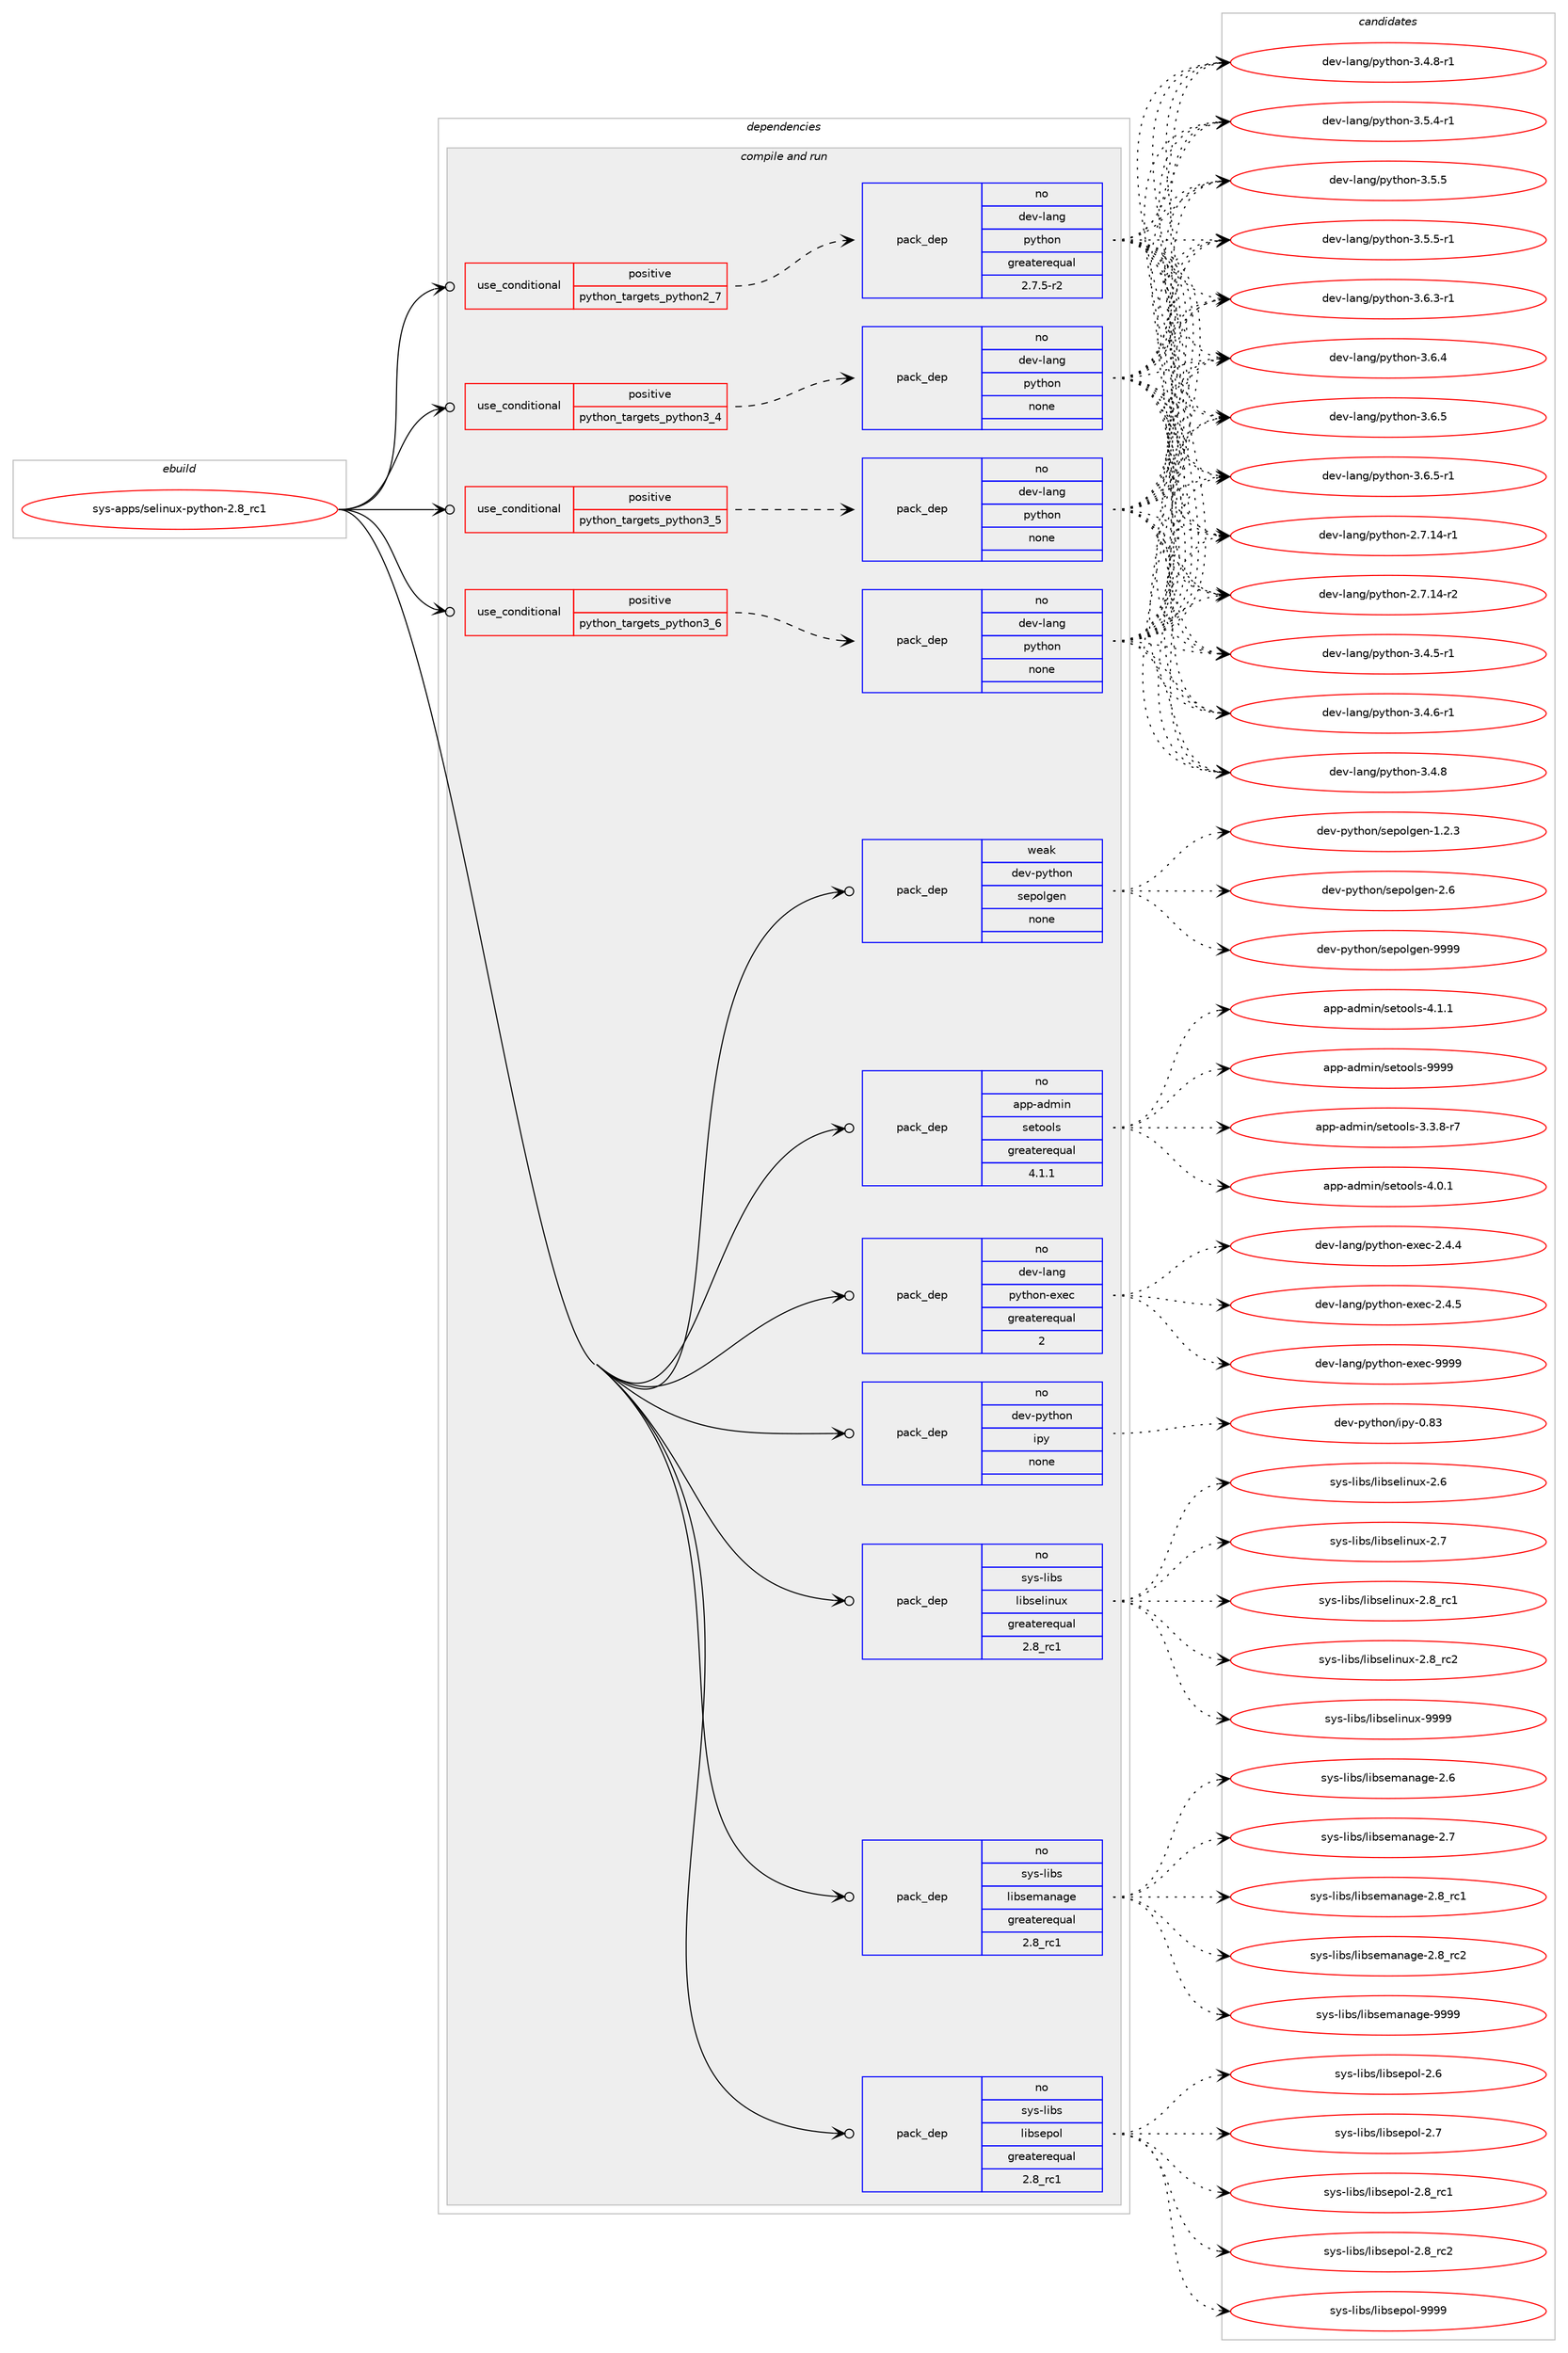 digraph prolog {

# *************
# Graph options
# *************

newrank=true;
concentrate=true;
compound=true;
graph [rankdir=LR,fontname=Helvetica,fontsize=10,ranksep=1.5];#, ranksep=2.5, nodesep=0.2];
edge  [arrowhead=vee];
node  [fontname=Helvetica,fontsize=10];

# **********
# The ebuild
# **********

subgraph cluster_leftcol {
color=gray;
rank=same;
label=<<i>ebuild</i>>;
id [label="sys-apps/selinux-python-2.8_rc1", color=red, width=4, href="../sys-apps/selinux-python-2.8_rc1.svg"];
}

# ****************
# The dependencies
# ****************

subgraph cluster_midcol {
color=gray;
label=<<i>dependencies</i>>;
subgraph cluster_compile {
fillcolor="#eeeeee";
style=filled;
label=<<i>compile</i>>;
}
subgraph cluster_compileandrun {
fillcolor="#eeeeee";
style=filled;
label=<<i>compile and run</i>>;
subgraph cond428 {
dependency6670 [label=<<TABLE BORDER="0" CELLBORDER="1" CELLSPACING="0" CELLPADDING="4"><TR><TD ROWSPAN="3" CELLPADDING="10">use_conditional</TD></TR><TR><TD>positive</TD></TR><TR><TD>python_targets_python2_7</TD></TR></TABLE>>, shape=none, color=red];
subgraph pack6221 {
dependency6671 [label=<<TABLE BORDER="0" CELLBORDER="1" CELLSPACING="0" CELLPADDING="4" WIDTH="220"><TR><TD ROWSPAN="6" CELLPADDING="30">pack_dep</TD></TR><TR><TD WIDTH="110">no</TD></TR><TR><TD>dev-lang</TD></TR><TR><TD>python</TD></TR><TR><TD>greaterequal</TD></TR><TR><TD>2.7.5-r2</TD></TR></TABLE>>, shape=none, color=blue];
}
dependency6670:e -> dependency6671:w [weight=20,style="dashed",arrowhead="vee"];
}
id:e -> dependency6670:w [weight=20,style="solid",arrowhead="odotvee"];
subgraph cond429 {
dependency6672 [label=<<TABLE BORDER="0" CELLBORDER="1" CELLSPACING="0" CELLPADDING="4"><TR><TD ROWSPAN="3" CELLPADDING="10">use_conditional</TD></TR><TR><TD>positive</TD></TR><TR><TD>python_targets_python3_4</TD></TR></TABLE>>, shape=none, color=red];
subgraph pack6222 {
dependency6673 [label=<<TABLE BORDER="0" CELLBORDER="1" CELLSPACING="0" CELLPADDING="4" WIDTH="220"><TR><TD ROWSPAN="6" CELLPADDING="30">pack_dep</TD></TR><TR><TD WIDTH="110">no</TD></TR><TR><TD>dev-lang</TD></TR><TR><TD>python</TD></TR><TR><TD>none</TD></TR><TR><TD></TD></TR></TABLE>>, shape=none, color=blue];
}
dependency6672:e -> dependency6673:w [weight=20,style="dashed",arrowhead="vee"];
}
id:e -> dependency6672:w [weight=20,style="solid",arrowhead="odotvee"];
subgraph cond430 {
dependency6674 [label=<<TABLE BORDER="0" CELLBORDER="1" CELLSPACING="0" CELLPADDING="4"><TR><TD ROWSPAN="3" CELLPADDING="10">use_conditional</TD></TR><TR><TD>positive</TD></TR><TR><TD>python_targets_python3_5</TD></TR></TABLE>>, shape=none, color=red];
subgraph pack6223 {
dependency6675 [label=<<TABLE BORDER="0" CELLBORDER="1" CELLSPACING="0" CELLPADDING="4" WIDTH="220"><TR><TD ROWSPAN="6" CELLPADDING="30">pack_dep</TD></TR><TR><TD WIDTH="110">no</TD></TR><TR><TD>dev-lang</TD></TR><TR><TD>python</TD></TR><TR><TD>none</TD></TR><TR><TD></TD></TR></TABLE>>, shape=none, color=blue];
}
dependency6674:e -> dependency6675:w [weight=20,style="dashed",arrowhead="vee"];
}
id:e -> dependency6674:w [weight=20,style="solid",arrowhead="odotvee"];
subgraph cond431 {
dependency6676 [label=<<TABLE BORDER="0" CELLBORDER="1" CELLSPACING="0" CELLPADDING="4"><TR><TD ROWSPAN="3" CELLPADDING="10">use_conditional</TD></TR><TR><TD>positive</TD></TR><TR><TD>python_targets_python3_6</TD></TR></TABLE>>, shape=none, color=red];
subgraph pack6224 {
dependency6677 [label=<<TABLE BORDER="0" CELLBORDER="1" CELLSPACING="0" CELLPADDING="4" WIDTH="220"><TR><TD ROWSPAN="6" CELLPADDING="30">pack_dep</TD></TR><TR><TD WIDTH="110">no</TD></TR><TR><TD>dev-lang</TD></TR><TR><TD>python</TD></TR><TR><TD>none</TD></TR><TR><TD></TD></TR></TABLE>>, shape=none, color=blue];
}
dependency6676:e -> dependency6677:w [weight=20,style="dashed",arrowhead="vee"];
}
id:e -> dependency6676:w [weight=20,style="solid",arrowhead="odotvee"];
subgraph pack6225 {
dependency6678 [label=<<TABLE BORDER="0" CELLBORDER="1" CELLSPACING="0" CELLPADDING="4" WIDTH="220"><TR><TD ROWSPAN="6" CELLPADDING="30">pack_dep</TD></TR><TR><TD WIDTH="110">no</TD></TR><TR><TD>app-admin</TD></TR><TR><TD>setools</TD></TR><TR><TD>greaterequal</TD></TR><TR><TD>4.1.1</TD></TR></TABLE>>, shape=none, color=blue];
}
id:e -> dependency6678:w [weight=20,style="solid",arrowhead="odotvee"];
subgraph pack6226 {
dependency6679 [label=<<TABLE BORDER="0" CELLBORDER="1" CELLSPACING="0" CELLPADDING="4" WIDTH="220"><TR><TD ROWSPAN="6" CELLPADDING="30">pack_dep</TD></TR><TR><TD WIDTH="110">no</TD></TR><TR><TD>dev-lang</TD></TR><TR><TD>python-exec</TD></TR><TR><TD>greaterequal</TD></TR><TR><TD>2</TD></TR></TABLE>>, shape=none, color=blue];
}
id:e -> dependency6679:w [weight=20,style="solid",arrowhead="odotvee"];
subgraph pack6227 {
dependency6680 [label=<<TABLE BORDER="0" CELLBORDER="1" CELLSPACING="0" CELLPADDING="4" WIDTH="220"><TR><TD ROWSPAN="6" CELLPADDING="30">pack_dep</TD></TR><TR><TD WIDTH="110">no</TD></TR><TR><TD>dev-python</TD></TR><TR><TD>ipy</TD></TR><TR><TD>none</TD></TR><TR><TD></TD></TR></TABLE>>, shape=none, color=blue];
}
id:e -> dependency6680:w [weight=20,style="solid",arrowhead="odotvee"];
subgraph pack6228 {
dependency6681 [label=<<TABLE BORDER="0" CELLBORDER="1" CELLSPACING="0" CELLPADDING="4" WIDTH="220"><TR><TD ROWSPAN="6" CELLPADDING="30">pack_dep</TD></TR><TR><TD WIDTH="110">no</TD></TR><TR><TD>sys-libs</TD></TR><TR><TD>libselinux</TD></TR><TR><TD>greaterequal</TD></TR><TR><TD>2.8_rc1</TD></TR></TABLE>>, shape=none, color=blue];
}
id:e -> dependency6681:w [weight=20,style="solid",arrowhead="odotvee"];
subgraph pack6229 {
dependency6682 [label=<<TABLE BORDER="0" CELLBORDER="1" CELLSPACING="0" CELLPADDING="4" WIDTH="220"><TR><TD ROWSPAN="6" CELLPADDING="30">pack_dep</TD></TR><TR><TD WIDTH="110">no</TD></TR><TR><TD>sys-libs</TD></TR><TR><TD>libsemanage</TD></TR><TR><TD>greaterequal</TD></TR><TR><TD>2.8_rc1</TD></TR></TABLE>>, shape=none, color=blue];
}
id:e -> dependency6682:w [weight=20,style="solid",arrowhead="odotvee"];
subgraph pack6230 {
dependency6683 [label=<<TABLE BORDER="0" CELLBORDER="1" CELLSPACING="0" CELLPADDING="4" WIDTH="220"><TR><TD ROWSPAN="6" CELLPADDING="30">pack_dep</TD></TR><TR><TD WIDTH="110">no</TD></TR><TR><TD>sys-libs</TD></TR><TR><TD>libsepol</TD></TR><TR><TD>greaterequal</TD></TR><TR><TD>2.8_rc1</TD></TR></TABLE>>, shape=none, color=blue];
}
id:e -> dependency6683:w [weight=20,style="solid",arrowhead="odotvee"];
subgraph pack6231 {
dependency6684 [label=<<TABLE BORDER="0" CELLBORDER="1" CELLSPACING="0" CELLPADDING="4" WIDTH="220"><TR><TD ROWSPAN="6" CELLPADDING="30">pack_dep</TD></TR><TR><TD WIDTH="110">weak</TD></TR><TR><TD>dev-python</TD></TR><TR><TD>sepolgen</TD></TR><TR><TD>none</TD></TR><TR><TD></TD></TR></TABLE>>, shape=none, color=blue];
}
id:e -> dependency6684:w [weight=20,style="solid",arrowhead="odotvee"];
}
subgraph cluster_run {
fillcolor="#eeeeee";
style=filled;
label=<<i>run</i>>;
}
}

# **************
# The candidates
# **************

subgraph cluster_choices {
rank=same;
color=gray;
label=<<i>candidates</i>>;

subgraph choice6221 {
color=black;
nodesep=1;
choice100101118451089711010347112121116104111110455046554649524511449 [label="dev-lang/python-2.7.14-r1", color=red, width=4,href="../dev-lang/python-2.7.14-r1.svg"];
choice100101118451089711010347112121116104111110455046554649524511450 [label="dev-lang/python-2.7.14-r2", color=red, width=4,href="../dev-lang/python-2.7.14-r2.svg"];
choice1001011184510897110103471121211161041111104551465246534511449 [label="dev-lang/python-3.4.5-r1", color=red, width=4,href="../dev-lang/python-3.4.5-r1.svg"];
choice1001011184510897110103471121211161041111104551465246544511449 [label="dev-lang/python-3.4.6-r1", color=red, width=4,href="../dev-lang/python-3.4.6-r1.svg"];
choice100101118451089711010347112121116104111110455146524656 [label="dev-lang/python-3.4.8", color=red, width=4,href="../dev-lang/python-3.4.8.svg"];
choice1001011184510897110103471121211161041111104551465246564511449 [label="dev-lang/python-3.4.8-r1", color=red, width=4,href="../dev-lang/python-3.4.8-r1.svg"];
choice1001011184510897110103471121211161041111104551465346524511449 [label="dev-lang/python-3.5.4-r1", color=red, width=4,href="../dev-lang/python-3.5.4-r1.svg"];
choice100101118451089711010347112121116104111110455146534653 [label="dev-lang/python-3.5.5", color=red, width=4,href="../dev-lang/python-3.5.5.svg"];
choice1001011184510897110103471121211161041111104551465346534511449 [label="dev-lang/python-3.5.5-r1", color=red, width=4,href="../dev-lang/python-3.5.5-r1.svg"];
choice1001011184510897110103471121211161041111104551465446514511449 [label="dev-lang/python-3.6.3-r1", color=red, width=4,href="../dev-lang/python-3.6.3-r1.svg"];
choice100101118451089711010347112121116104111110455146544652 [label="dev-lang/python-3.6.4", color=red, width=4,href="../dev-lang/python-3.6.4.svg"];
choice100101118451089711010347112121116104111110455146544653 [label="dev-lang/python-3.6.5", color=red, width=4,href="../dev-lang/python-3.6.5.svg"];
choice1001011184510897110103471121211161041111104551465446534511449 [label="dev-lang/python-3.6.5-r1", color=red, width=4,href="../dev-lang/python-3.6.5-r1.svg"];
dependency6671:e -> choice100101118451089711010347112121116104111110455046554649524511449:w [style=dotted,weight="100"];
dependency6671:e -> choice100101118451089711010347112121116104111110455046554649524511450:w [style=dotted,weight="100"];
dependency6671:e -> choice1001011184510897110103471121211161041111104551465246534511449:w [style=dotted,weight="100"];
dependency6671:e -> choice1001011184510897110103471121211161041111104551465246544511449:w [style=dotted,weight="100"];
dependency6671:e -> choice100101118451089711010347112121116104111110455146524656:w [style=dotted,weight="100"];
dependency6671:e -> choice1001011184510897110103471121211161041111104551465246564511449:w [style=dotted,weight="100"];
dependency6671:e -> choice1001011184510897110103471121211161041111104551465346524511449:w [style=dotted,weight="100"];
dependency6671:e -> choice100101118451089711010347112121116104111110455146534653:w [style=dotted,weight="100"];
dependency6671:e -> choice1001011184510897110103471121211161041111104551465346534511449:w [style=dotted,weight="100"];
dependency6671:e -> choice1001011184510897110103471121211161041111104551465446514511449:w [style=dotted,weight="100"];
dependency6671:e -> choice100101118451089711010347112121116104111110455146544652:w [style=dotted,weight="100"];
dependency6671:e -> choice100101118451089711010347112121116104111110455146544653:w [style=dotted,weight="100"];
dependency6671:e -> choice1001011184510897110103471121211161041111104551465446534511449:w [style=dotted,weight="100"];
}
subgraph choice6222 {
color=black;
nodesep=1;
choice100101118451089711010347112121116104111110455046554649524511449 [label="dev-lang/python-2.7.14-r1", color=red, width=4,href="../dev-lang/python-2.7.14-r1.svg"];
choice100101118451089711010347112121116104111110455046554649524511450 [label="dev-lang/python-2.7.14-r2", color=red, width=4,href="../dev-lang/python-2.7.14-r2.svg"];
choice1001011184510897110103471121211161041111104551465246534511449 [label="dev-lang/python-3.4.5-r1", color=red, width=4,href="../dev-lang/python-3.4.5-r1.svg"];
choice1001011184510897110103471121211161041111104551465246544511449 [label="dev-lang/python-3.4.6-r1", color=red, width=4,href="../dev-lang/python-3.4.6-r1.svg"];
choice100101118451089711010347112121116104111110455146524656 [label="dev-lang/python-3.4.8", color=red, width=4,href="../dev-lang/python-3.4.8.svg"];
choice1001011184510897110103471121211161041111104551465246564511449 [label="dev-lang/python-3.4.8-r1", color=red, width=4,href="../dev-lang/python-3.4.8-r1.svg"];
choice1001011184510897110103471121211161041111104551465346524511449 [label="dev-lang/python-3.5.4-r1", color=red, width=4,href="../dev-lang/python-3.5.4-r1.svg"];
choice100101118451089711010347112121116104111110455146534653 [label="dev-lang/python-3.5.5", color=red, width=4,href="../dev-lang/python-3.5.5.svg"];
choice1001011184510897110103471121211161041111104551465346534511449 [label="dev-lang/python-3.5.5-r1", color=red, width=4,href="../dev-lang/python-3.5.5-r1.svg"];
choice1001011184510897110103471121211161041111104551465446514511449 [label="dev-lang/python-3.6.3-r1", color=red, width=4,href="../dev-lang/python-3.6.3-r1.svg"];
choice100101118451089711010347112121116104111110455146544652 [label="dev-lang/python-3.6.4", color=red, width=4,href="../dev-lang/python-3.6.4.svg"];
choice100101118451089711010347112121116104111110455146544653 [label="dev-lang/python-3.6.5", color=red, width=4,href="../dev-lang/python-3.6.5.svg"];
choice1001011184510897110103471121211161041111104551465446534511449 [label="dev-lang/python-3.6.5-r1", color=red, width=4,href="../dev-lang/python-3.6.5-r1.svg"];
dependency6673:e -> choice100101118451089711010347112121116104111110455046554649524511449:w [style=dotted,weight="100"];
dependency6673:e -> choice100101118451089711010347112121116104111110455046554649524511450:w [style=dotted,weight="100"];
dependency6673:e -> choice1001011184510897110103471121211161041111104551465246534511449:w [style=dotted,weight="100"];
dependency6673:e -> choice1001011184510897110103471121211161041111104551465246544511449:w [style=dotted,weight="100"];
dependency6673:e -> choice100101118451089711010347112121116104111110455146524656:w [style=dotted,weight="100"];
dependency6673:e -> choice1001011184510897110103471121211161041111104551465246564511449:w [style=dotted,weight="100"];
dependency6673:e -> choice1001011184510897110103471121211161041111104551465346524511449:w [style=dotted,weight="100"];
dependency6673:e -> choice100101118451089711010347112121116104111110455146534653:w [style=dotted,weight="100"];
dependency6673:e -> choice1001011184510897110103471121211161041111104551465346534511449:w [style=dotted,weight="100"];
dependency6673:e -> choice1001011184510897110103471121211161041111104551465446514511449:w [style=dotted,weight="100"];
dependency6673:e -> choice100101118451089711010347112121116104111110455146544652:w [style=dotted,weight="100"];
dependency6673:e -> choice100101118451089711010347112121116104111110455146544653:w [style=dotted,weight="100"];
dependency6673:e -> choice1001011184510897110103471121211161041111104551465446534511449:w [style=dotted,weight="100"];
}
subgraph choice6223 {
color=black;
nodesep=1;
choice100101118451089711010347112121116104111110455046554649524511449 [label="dev-lang/python-2.7.14-r1", color=red, width=4,href="../dev-lang/python-2.7.14-r1.svg"];
choice100101118451089711010347112121116104111110455046554649524511450 [label="dev-lang/python-2.7.14-r2", color=red, width=4,href="../dev-lang/python-2.7.14-r2.svg"];
choice1001011184510897110103471121211161041111104551465246534511449 [label="dev-lang/python-3.4.5-r1", color=red, width=4,href="../dev-lang/python-3.4.5-r1.svg"];
choice1001011184510897110103471121211161041111104551465246544511449 [label="dev-lang/python-3.4.6-r1", color=red, width=4,href="../dev-lang/python-3.4.6-r1.svg"];
choice100101118451089711010347112121116104111110455146524656 [label="dev-lang/python-3.4.8", color=red, width=4,href="../dev-lang/python-3.4.8.svg"];
choice1001011184510897110103471121211161041111104551465246564511449 [label="dev-lang/python-3.4.8-r1", color=red, width=4,href="../dev-lang/python-3.4.8-r1.svg"];
choice1001011184510897110103471121211161041111104551465346524511449 [label="dev-lang/python-3.5.4-r1", color=red, width=4,href="../dev-lang/python-3.5.4-r1.svg"];
choice100101118451089711010347112121116104111110455146534653 [label="dev-lang/python-3.5.5", color=red, width=4,href="../dev-lang/python-3.5.5.svg"];
choice1001011184510897110103471121211161041111104551465346534511449 [label="dev-lang/python-3.5.5-r1", color=red, width=4,href="../dev-lang/python-3.5.5-r1.svg"];
choice1001011184510897110103471121211161041111104551465446514511449 [label="dev-lang/python-3.6.3-r1", color=red, width=4,href="../dev-lang/python-3.6.3-r1.svg"];
choice100101118451089711010347112121116104111110455146544652 [label="dev-lang/python-3.6.4", color=red, width=4,href="../dev-lang/python-3.6.4.svg"];
choice100101118451089711010347112121116104111110455146544653 [label="dev-lang/python-3.6.5", color=red, width=4,href="../dev-lang/python-3.6.5.svg"];
choice1001011184510897110103471121211161041111104551465446534511449 [label="dev-lang/python-3.6.5-r1", color=red, width=4,href="../dev-lang/python-3.6.5-r1.svg"];
dependency6675:e -> choice100101118451089711010347112121116104111110455046554649524511449:w [style=dotted,weight="100"];
dependency6675:e -> choice100101118451089711010347112121116104111110455046554649524511450:w [style=dotted,weight="100"];
dependency6675:e -> choice1001011184510897110103471121211161041111104551465246534511449:w [style=dotted,weight="100"];
dependency6675:e -> choice1001011184510897110103471121211161041111104551465246544511449:w [style=dotted,weight="100"];
dependency6675:e -> choice100101118451089711010347112121116104111110455146524656:w [style=dotted,weight="100"];
dependency6675:e -> choice1001011184510897110103471121211161041111104551465246564511449:w [style=dotted,weight="100"];
dependency6675:e -> choice1001011184510897110103471121211161041111104551465346524511449:w [style=dotted,weight="100"];
dependency6675:e -> choice100101118451089711010347112121116104111110455146534653:w [style=dotted,weight="100"];
dependency6675:e -> choice1001011184510897110103471121211161041111104551465346534511449:w [style=dotted,weight="100"];
dependency6675:e -> choice1001011184510897110103471121211161041111104551465446514511449:w [style=dotted,weight="100"];
dependency6675:e -> choice100101118451089711010347112121116104111110455146544652:w [style=dotted,weight="100"];
dependency6675:e -> choice100101118451089711010347112121116104111110455146544653:w [style=dotted,weight="100"];
dependency6675:e -> choice1001011184510897110103471121211161041111104551465446534511449:w [style=dotted,weight="100"];
}
subgraph choice6224 {
color=black;
nodesep=1;
choice100101118451089711010347112121116104111110455046554649524511449 [label="dev-lang/python-2.7.14-r1", color=red, width=4,href="../dev-lang/python-2.7.14-r1.svg"];
choice100101118451089711010347112121116104111110455046554649524511450 [label="dev-lang/python-2.7.14-r2", color=red, width=4,href="../dev-lang/python-2.7.14-r2.svg"];
choice1001011184510897110103471121211161041111104551465246534511449 [label="dev-lang/python-3.4.5-r1", color=red, width=4,href="../dev-lang/python-3.4.5-r1.svg"];
choice1001011184510897110103471121211161041111104551465246544511449 [label="dev-lang/python-3.4.6-r1", color=red, width=4,href="../dev-lang/python-3.4.6-r1.svg"];
choice100101118451089711010347112121116104111110455146524656 [label="dev-lang/python-3.4.8", color=red, width=4,href="../dev-lang/python-3.4.8.svg"];
choice1001011184510897110103471121211161041111104551465246564511449 [label="dev-lang/python-3.4.8-r1", color=red, width=4,href="../dev-lang/python-3.4.8-r1.svg"];
choice1001011184510897110103471121211161041111104551465346524511449 [label="dev-lang/python-3.5.4-r1", color=red, width=4,href="../dev-lang/python-3.5.4-r1.svg"];
choice100101118451089711010347112121116104111110455146534653 [label="dev-lang/python-3.5.5", color=red, width=4,href="../dev-lang/python-3.5.5.svg"];
choice1001011184510897110103471121211161041111104551465346534511449 [label="dev-lang/python-3.5.5-r1", color=red, width=4,href="../dev-lang/python-3.5.5-r1.svg"];
choice1001011184510897110103471121211161041111104551465446514511449 [label="dev-lang/python-3.6.3-r1", color=red, width=4,href="../dev-lang/python-3.6.3-r1.svg"];
choice100101118451089711010347112121116104111110455146544652 [label="dev-lang/python-3.6.4", color=red, width=4,href="../dev-lang/python-3.6.4.svg"];
choice100101118451089711010347112121116104111110455146544653 [label="dev-lang/python-3.6.5", color=red, width=4,href="../dev-lang/python-3.6.5.svg"];
choice1001011184510897110103471121211161041111104551465446534511449 [label="dev-lang/python-3.6.5-r1", color=red, width=4,href="../dev-lang/python-3.6.5-r1.svg"];
dependency6677:e -> choice100101118451089711010347112121116104111110455046554649524511449:w [style=dotted,weight="100"];
dependency6677:e -> choice100101118451089711010347112121116104111110455046554649524511450:w [style=dotted,weight="100"];
dependency6677:e -> choice1001011184510897110103471121211161041111104551465246534511449:w [style=dotted,weight="100"];
dependency6677:e -> choice1001011184510897110103471121211161041111104551465246544511449:w [style=dotted,weight="100"];
dependency6677:e -> choice100101118451089711010347112121116104111110455146524656:w [style=dotted,weight="100"];
dependency6677:e -> choice1001011184510897110103471121211161041111104551465246564511449:w [style=dotted,weight="100"];
dependency6677:e -> choice1001011184510897110103471121211161041111104551465346524511449:w [style=dotted,weight="100"];
dependency6677:e -> choice100101118451089711010347112121116104111110455146534653:w [style=dotted,weight="100"];
dependency6677:e -> choice1001011184510897110103471121211161041111104551465346534511449:w [style=dotted,weight="100"];
dependency6677:e -> choice1001011184510897110103471121211161041111104551465446514511449:w [style=dotted,weight="100"];
dependency6677:e -> choice100101118451089711010347112121116104111110455146544652:w [style=dotted,weight="100"];
dependency6677:e -> choice100101118451089711010347112121116104111110455146544653:w [style=dotted,weight="100"];
dependency6677:e -> choice1001011184510897110103471121211161041111104551465446534511449:w [style=dotted,weight="100"];
}
subgraph choice6225 {
color=black;
nodesep=1;
choice971121124597100109105110471151011161111111081154551465146564511455 [label="app-admin/setools-3.3.8-r7", color=red, width=4,href="../app-admin/setools-3.3.8-r7.svg"];
choice97112112459710010910511047115101116111111108115455246484649 [label="app-admin/setools-4.0.1", color=red, width=4,href="../app-admin/setools-4.0.1.svg"];
choice97112112459710010910511047115101116111111108115455246494649 [label="app-admin/setools-4.1.1", color=red, width=4,href="../app-admin/setools-4.1.1.svg"];
choice971121124597100109105110471151011161111111081154557575757 [label="app-admin/setools-9999", color=red, width=4,href="../app-admin/setools-9999.svg"];
dependency6678:e -> choice971121124597100109105110471151011161111111081154551465146564511455:w [style=dotted,weight="100"];
dependency6678:e -> choice97112112459710010910511047115101116111111108115455246484649:w [style=dotted,weight="100"];
dependency6678:e -> choice97112112459710010910511047115101116111111108115455246494649:w [style=dotted,weight="100"];
dependency6678:e -> choice971121124597100109105110471151011161111111081154557575757:w [style=dotted,weight="100"];
}
subgraph choice6226 {
color=black;
nodesep=1;
choice1001011184510897110103471121211161041111104510112010199455046524652 [label="dev-lang/python-exec-2.4.4", color=red, width=4,href="../dev-lang/python-exec-2.4.4.svg"];
choice1001011184510897110103471121211161041111104510112010199455046524653 [label="dev-lang/python-exec-2.4.5", color=red, width=4,href="../dev-lang/python-exec-2.4.5.svg"];
choice10010111845108971101034711212111610411111045101120101994557575757 [label="dev-lang/python-exec-9999", color=red, width=4,href="../dev-lang/python-exec-9999.svg"];
dependency6679:e -> choice1001011184510897110103471121211161041111104510112010199455046524652:w [style=dotted,weight="100"];
dependency6679:e -> choice1001011184510897110103471121211161041111104510112010199455046524653:w [style=dotted,weight="100"];
dependency6679:e -> choice10010111845108971101034711212111610411111045101120101994557575757:w [style=dotted,weight="100"];
}
subgraph choice6227 {
color=black;
nodesep=1;
choice10010111845112121116104111110471051121214548465651 [label="dev-python/ipy-0.83", color=red, width=4,href="../dev-python/ipy-0.83.svg"];
dependency6680:e -> choice10010111845112121116104111110471051121214548465651:w [style=dotted,weight="100"];
}
subgraph choice6228 {
color=black;
nodesep=1;
choice1151211154510810598115471081059811510110810511011712045504654 [label="sys-libs/libselinux-2.6", color=red, width=4,href="../sys-libs/libselinux-2.6.svg"];
choice1151211154510810598115471081059811510110810511011712045504655 [label="sys-libs/libselinux-2.7", color=red, width=4,href="../sys-libs/libselinux-2.7.svg"];
choice1151211154510810598115471081059811510110810511011712045504656951149949 [label="sys-libs/libselinux-2.8_rc1", color=red, width=4,href="../sys-libs/libselinux-2.8_rc1.svg"];
choice1151211154510810598115471081059811510110810511011712045504656951149950 [label="sys-libs/libselinux-2.8_rc2", color=red, width=4,href="../sys-libs/libselinux-2.8_rc2.svg"];
choice115121115451081059811547108105981151011081051101171204557575757 [label="sys-libs/libselinux-9999", color=red, width=4,href="../sys-libs/libselinux-9999.svg"];
dependency6681:e -> choice1151211154510810598115471081059811510110810511011712045504654:w [style=dotted,weight="100"];
dependency6681:e -> choice1151211154510810598115471081059811510110810511011712045504655:w [style=dotted,weight="100"];
dependency6681:e -> choice1151211154510810598115471081059811510110810511011712045504656951149949:w [style=dotted,weight="100"];
dependency6681:e -> choice1151211154510810598115471081059811510110810511011712045504656951149950:w [style=dotted,weight="100"];
dependency6681:e -> choice115121115451081059811547108105981151011081051101171204557575757:w [style=dotted,weight="100"];
}
subgraph choice6229 {
color=black;
nodesep=1;
choice11512111545108105981154710810598115101109971109710310145504654 [label="sys-libs/libsemanage-2.6", color=red, width=4,href="../sys-libs/libsemanage-2.6.svg"];
choice11512111545108105981154710810598115101109971109710310145504655 [label="sys-libs/libsemanage-2.7", color=red, width=4,href="../sys-libs/libsemanage-2.7.svg"];
choice11512111545108105981154710810598115101109971109710310145504656951149949 [label="sys-libs/libsemanage-2.8_rc1", color=red, width=4,href="../sys-libs/libsemanage-2.8_rc1.svg"];
choice11512111545108105981154710810598115101109971109710310145504656951149950 [label="sys-libs/libsemanage-2.8_rc2", color=red, width=4,href="../sys-libs/libsemanage-2.8_rc2.svg"];
choice1151211154510810598115471081059811510110997110971031014557575757 [label="sys-libs/libsemanage-9999", color=red, width=4,href="../sys-libs/libsemanage-9999.svg"];
dependency6682:e -> choice11512111545108105981154710810598115101109971109710310145504654:w [style=dotted,weight="100"];
dependency6682:e -> choice11512111545108105981154710810598115101109971109710310145504655:w [style=dotted,weight="100"];
dependency6682:e -> choice11512111545108105981154710810598115101109971109710310145504656951149949:w [style=dotted,weight="100"];
dependency6682:e -> choice11512111545108105981154710810598115101109971109710310145504656951149950:w [style=dotted,weight="100"];
dependency6682:e -> choice1151211154510810598115471081059811510110997110971031014557575757:w [style=dotted,weight="100"];
}
subgraph choice6230 {
color=black;
nodesep=1;
choice1151211154510810598115471081059811510111211110845504654 [label="sys-libs/libsepol-2.6", color=red, width=4,href="../sys-libs/libsepol-2.6.svg"];
choice1151211154510810598115471081059811510111211110845504655 [label="sys-libs/libsepol-2.7", color=red, width=4,href="../sys-libs/libsepol-2.7.svg"];
choice1151211154510810598115471081059811510111211110845504656951149949 [label="sys-libs/libsepol-2.8_rc1", color=red, width=4,href="../sys-libs/libsepol-2.8_rc1.svg"];
choice1151211154510810598115471081059811510111211110845504656951149950 [label="sys-libs/libsepol-2.8_rc2", color=red, width=4,href="../sys-libs/libsepol-2.8_rc2.svg"];
choice115121115451081059811547108105981151011121111084557575757 [label="sys-libs/libsepol-9999", color=red, width=4,href="../sys-libs/libsepol-9999.svg"];
dependency6683:e -> choice1151211154510810598115471081059811510111211110845504654:w [style=dotted,weight="100"];
dependency6683:e -> choice1151211154510810598115471081059811510111211110845504655:w [style=dotted,weight="100"];
dependency6683:e -> choice1151211154510810598115471081059811510111211110845504656951149949:w [style=dotted,weight="100"];
dependency6683:e -> choice1151211154510810598115471081059811510111211110845504656951149950:w [style=dotted,weight="100"];
dependency6683:e -> choice115121115451081059811547108105981151011121111084557575757:w [style=dotted,weight="100"];
}
subgraph choice6231 {
color=black;
nodesep=1;
choice1001011184511212111610411111047115101112111108103101110454946504651 [label="dev-python/sepolgen-1.2.3", color=red, width=4,href="../dev-python/sepolgen-1.2.3.svg"];
choice100101118451121211161041111104711510111211110810310111045504654 [label="dev-python/sepolgen-2.6", color=red, width=4,href="../dev-python/sepolgen-2.6.svg"];
choice10010111845112121116104111110471151011121111081031011104557575757 [label="dev-python/sepolgen-9999", color=red, width=4,href="../dev-python/sepolgen-9999.svg"];
dependency6684:e -> choice1001011184511212111610411111047115101112111108103101110454946504651:w [style=dotted,weight="100"];
dependency6684:e -> choice100101118451121211161041111104711510111211110810310111045504654:w [style=dotted,weight="100"];
dependency6684:e -> choice10010111845112121116104111110471151011121111081031011104557575757:w [style=dotted,weight="100"];
}
}

}
